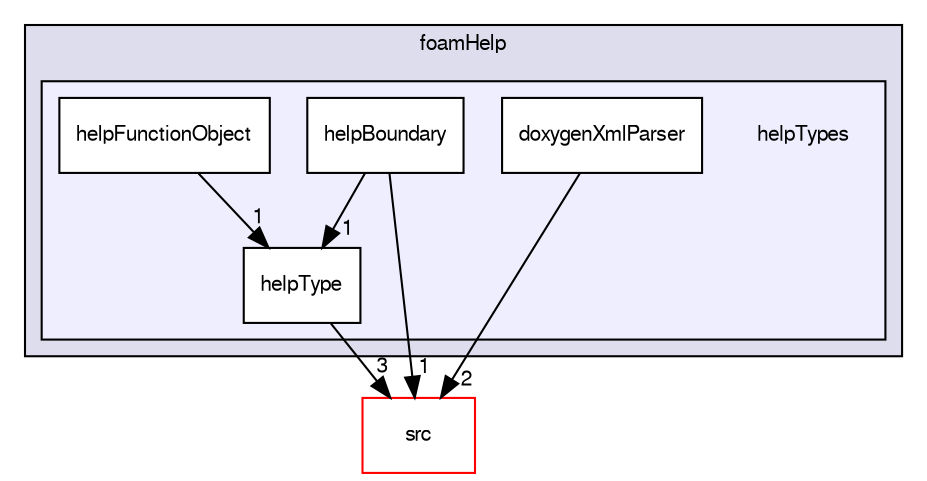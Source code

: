 digraph "applications/utilities/miscellaneous/foamHelp/helpTypes" {
  bgcolor=transparent;
  compound=true
  node [ fontsize="10", fontname="FreeSans"];
  edge [ labelfontsize="10", labelfontname="FreeSans"];
  subgraph clusterdir_e9b197d08dffbad36b1bd7288f9a5cd0 {
    graph [ bgcolor="#ddddee", pencolor="black", label="foamHelp" fontname="FreeSans", fontsize="10", URL="dir_e9b197d08dffbad36b1bd7288f9a5cd0.html"]
  subgraph clusterdir_b5fb8d533a2553de813871c14cde32df {
    graph [ bgcolor="#eeeeff", pencolor="black", label="" URL="dir_b5fb8d533a2553de813871c14cde32df.html"];
    dir_b5fb8d533a2553de813871c14cde32df [shape=plaintext label="helpTypes"];
    dir_d8927592292827acff1ed58d113d3e66 [shape=box label="doxygenXmlParser" color="black" fillcolor="white" style="filled" URL="dir_d8927592292827acff1ed58d113d3e66.html"];
    dir_b71c145a1a3f90fee5567cba2baf1dd1 [shape=box label="helpBoundary" color="black" fillcolor="white" style="filled" URL="dir_b71c145a1a3f90fee5567cba2baf1dd1.html"];
    dir_49085ed06e0b418243026e8df827d34f [shape=box label="helpFunctionObject" color="black" fillcolor="white" style="filled" URL="dir_49085ed06e0b418243026e8df827d34f.html"];
    dir_0d4e5ca2c009be1b391d6f05c3f42dd3 [shape=box label="helpType" color="black" fillcolor="white" style="filled" URL="dir_0d4e5ca2c009be1b391d6f05c3f42dd3.html"];
  }
  }
  dir_68267d1309a1af8e8297ef4c3efbcdba [shape=box label="src" color="red" URL="dir_68267d1309a1af8e8297ef4c3efbcdba.html"];
  dir_49085ed06e0b418243026e8df827d34f->dir_0d4e5ca2c009be1b391d6f05c3f42dd3 [headlabel="1", labeldistance=1.5 headhref="dir_000451_000452.html"];
  dir_0d4e5ca2c009be1b391d6f05c3f42dd3->dir_68267d1309a1af8e8297ef4c3efbcdba [headlabel="3", labeldistance=1.5 headhref="dir_000452_000577.html"];
  dir_d8927592292827acff1ed58d113d3e66->dir_68267d1309a1af8e8297ef4c3efbcdba [headlabel="2", labeldistance=1.5 headhref="dir_000449_000577.html"];
  dir_b71c145a1a3f90fee5567cba2baf1dd1->dir_68267d1309a1af8e8297ef4c3efbcdba [headlabel="1", labeldistance=1.5 headhref="dir_000450_000577.html"];
  dir_b71c145a1a3f90fee5567cba2baf1dd1->dir_0d4e5ca2c009be1b391d6f05c3f42dd3 [headlabel="1", labeldistance=1.5 headhref="dir_000450_000452.html"];
}
